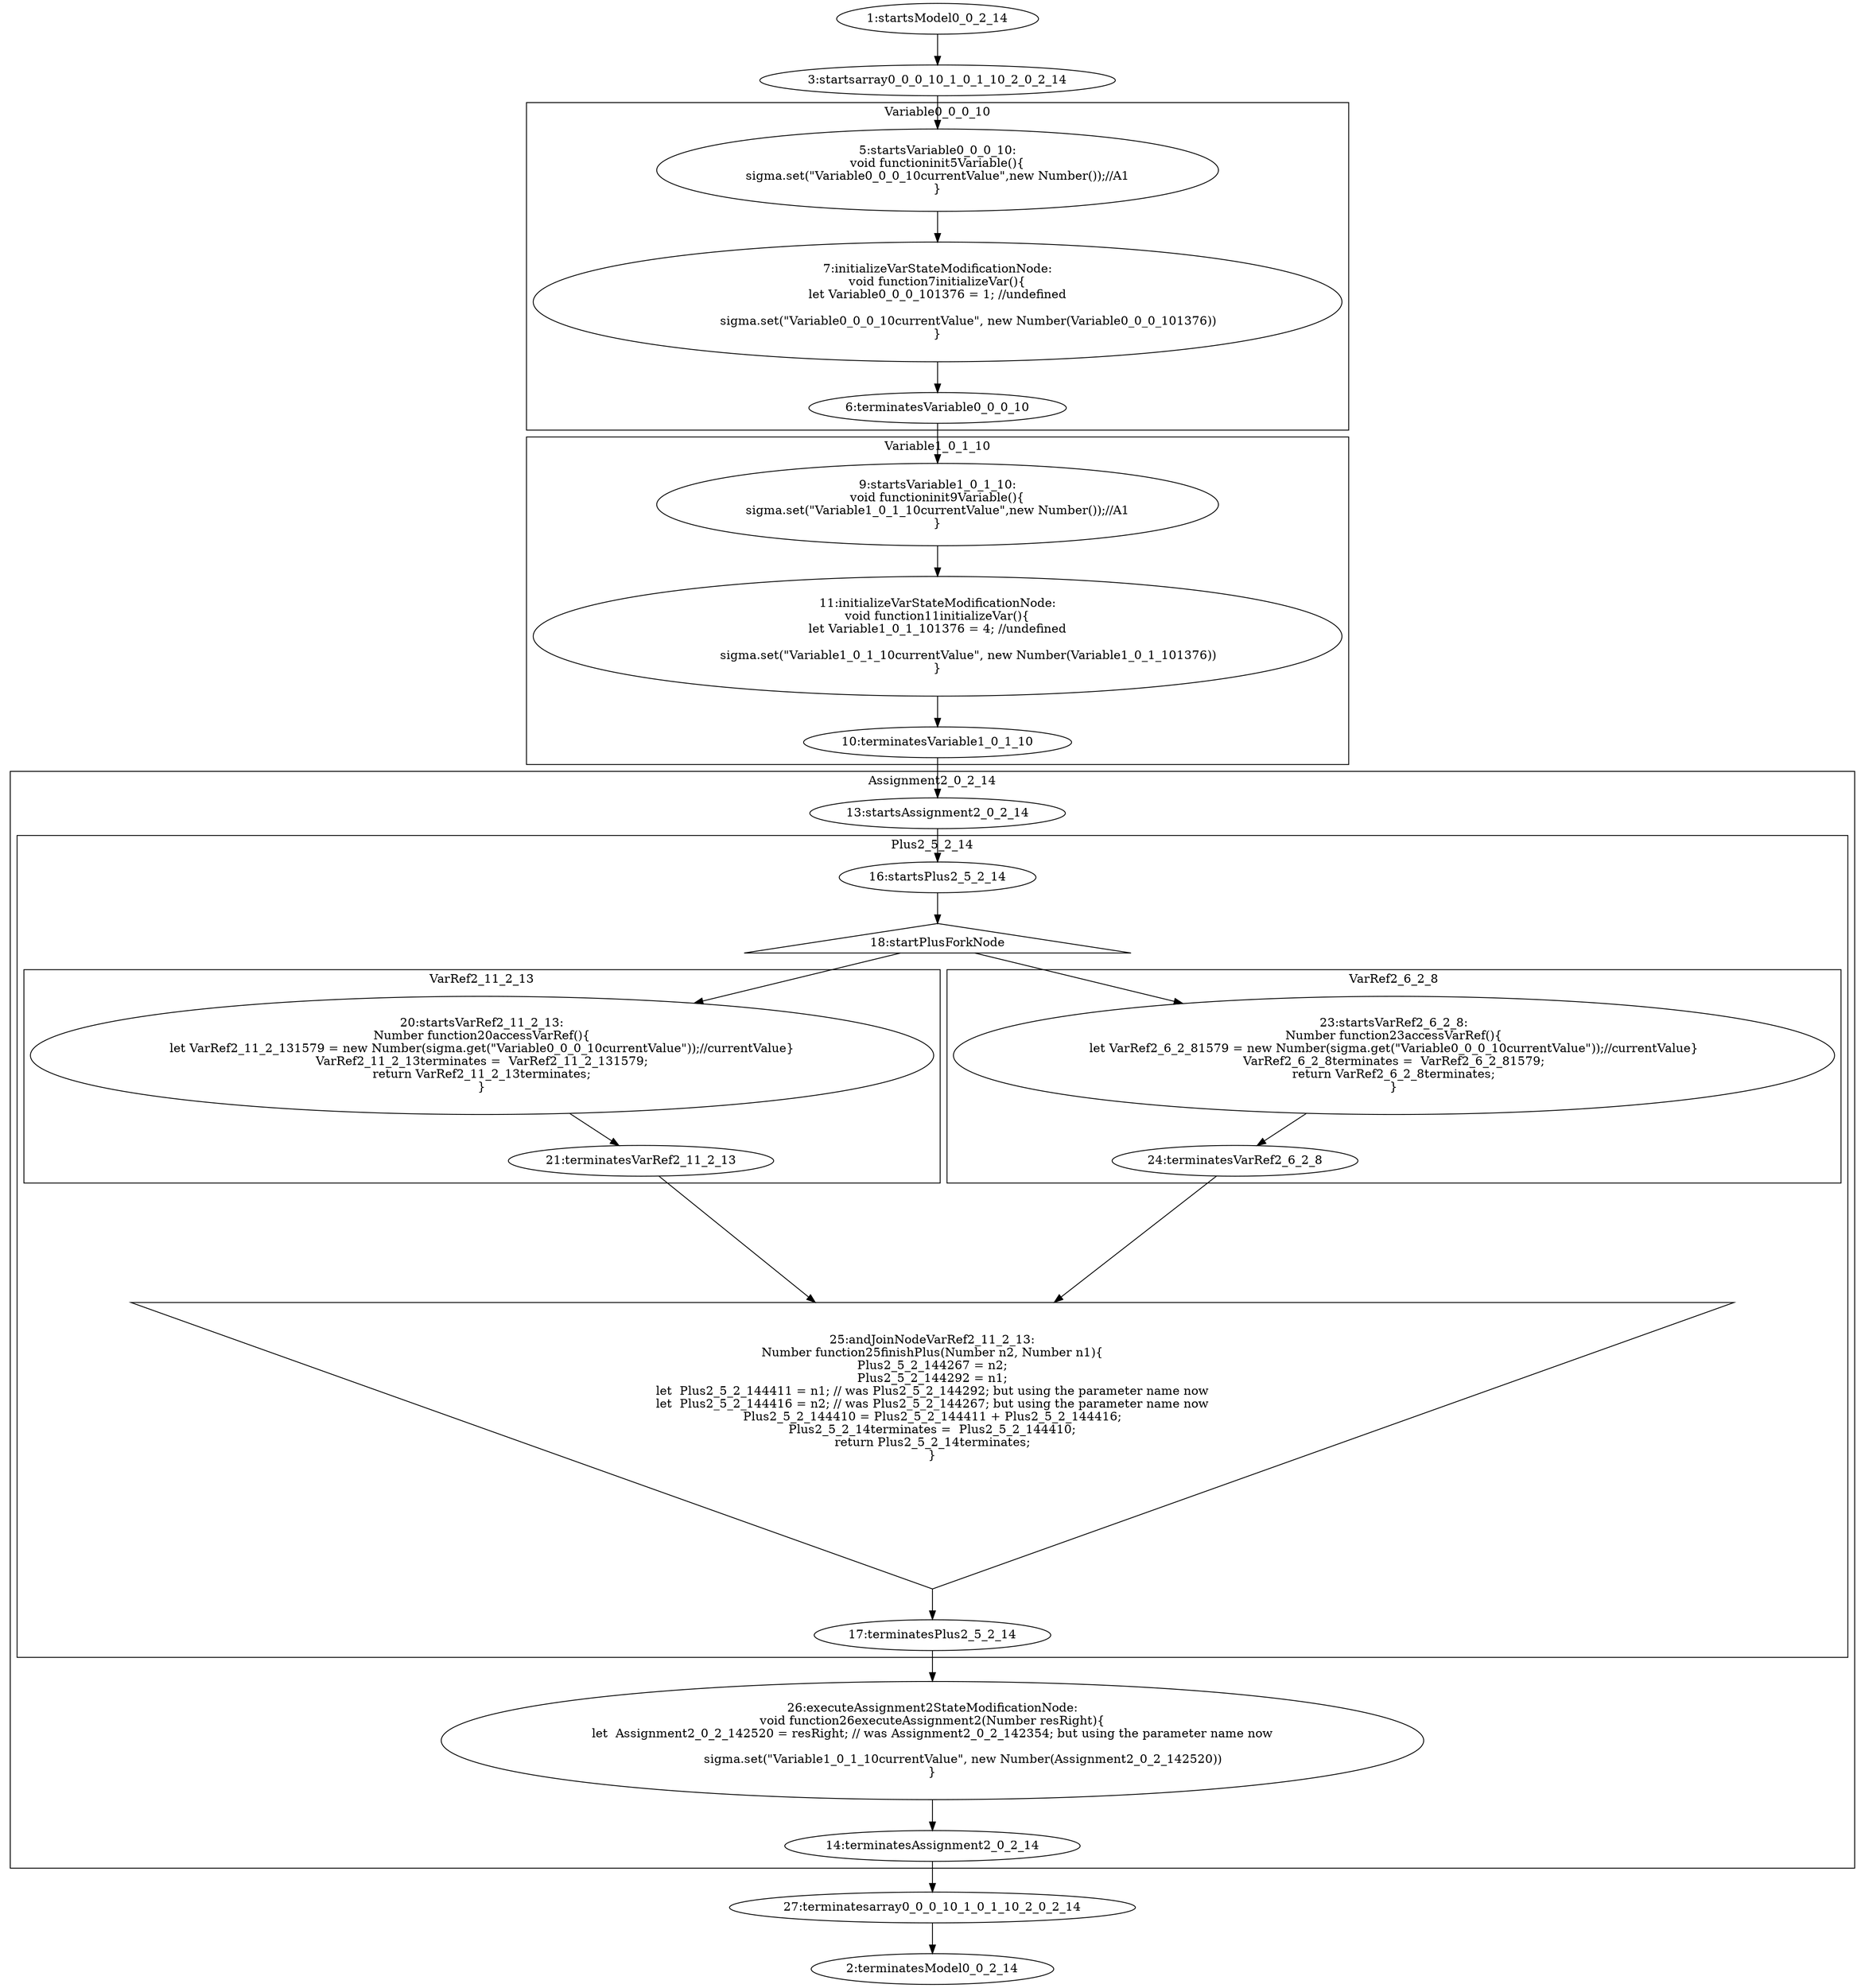 digraph G {
subgraph cluster_4 {
label = "Variable0_0_0_10";
  "5" [label="5:startsVariable0_0_0_10:
void functioninit5Variable(){
sigma.set(\"Variable0_0_0_10currentValue\",new Number());//A1
}" shape="ellipse" ];
  "6" [label="6:terminatesVariable0_0_0_10" shape="ellipse" ];
  "7" [label="7:initializeVarStateModificationNode:
void function7initializeVar(){
let Variable0_0_0_101376 = 1; //undefined

                sigma.set(\"Variable0_0_0_10currentValue\", new Number(Variable0_0_0_101376))
}" shape="ellipse" ];
}
subgraph cluster_8 {
label = "Variable1_0_1_10";
  "9" [label="9:startsVariable1_0_1_10:
void functioninit9Variable(){
sigma.set(\"Variable1_0_1_10currentValue\",new Number());//A1
}" shape="ellipse" ];
  "10" [label="10:terminatesVariable1_0_1_10" shape="ellipse" ];
  "11" [label="11:initializeVarStateModificationNode:
void function11initializeVar(){
let Variable1_0_1_101376 = 4; //undefined

                sigma.set(\"Variable1_0_1_10currentValue\", new Number(Variable1_0_1_101376))
}" shape="ellipse" ];
}
subgraph cluster_12 {
label = "Assignment2_0_2_14";
  "13" [label="13:startsAssignment2_0_2_14" shape="ellipse" ];
  "14" [label="14:terminatesAssignment2_0_2_14" shape="ellipse" ];
  "26" [label="26:executeAssignment2StateModificationNode:
void function26executeAssignment2(Number resRight){
let  Assignment2_0_2_142520 = resRight; // was Assignment2_0_2_142354; but using the parameter name now
                                 
                sigma.set(\"Variable1_0_1_10currentValue\", new Number(Assignment2_0_2_142520))
}" shape="ellipse" ];
subgraph cluster_15 {
label = "Plus2_5_2_14";
  "16" [label="16:startsPlus2_5_2_14" shape="ellipse" ];
  "17" [label="17:terminatesPlus2_5_2_14" shape="ellipse" ];
  "18" [label="18:startPlusForkNode" shape="triangle" ];
  "25" [label="25:andJoinNodeVarRef2_11_2_13:
Number function25finishPlus(Number n2, Number n1){
Plus2_5_2_144267 = n2;
Plus2_5_2_144292 = n1;
let  Plus2_5_2_144411 = n1; // was Plus2_5_2_144292; but using the parameter name now
let  Plus2_5_2_144416 = n2; // was Plus2_5_2_144267; but using the parameter name now
Plus2_5_2_144410 = Plus2_5_2_144411 + Plus2_5_2_144416;
Plus2_5_2_14terminates =  Plus2_5_2_144410;
return Plus2_5_2_14terminates;
}" shape="invtriangle" ];
subgraph cluster_19 {
label = "VarRef2_11_2_13";
  "20" [label="20:startsVarRef2_11_2_13:
Number function20accessVarRef(){
let VarRef2_11_2_131579 = new Number(sigma.get(\"Variable0_0_0_10currentValue\"));//currentValue}
VarRef2_11_2_13terminates =  VarRef2_11_2_131579;
return VarRef2_11_2_13terminates;
}" shape="ellipse" ];
  "21" [label="21:terminatesVarRef2_11_2_13" shape="ellipse" ];
}
subgraph cluster_22 {
label = "VarRef2_6_2_8";
  "23" [label="23:startsVarRef2_6_2_8:
Number function23accessVarRef(){
let VarRef2_6_2_81579 = new Number(sigma.get(\"Variable0_0_0_10currentValue\"));//currentValue}
VarRef2_6_2_8terminates =  VarRef2_6_2_81579;
return VarRef2_6_2_8terminates;
}" shape="ellipse" ];
  "24" [label="24:terminatesVarRef2_6_2_8" shape="ellipse" ];
}
}
}
  "1" [label="1:startsModel0_0_2_14" shape="ellipse" ];
  "2" [label="2:terminatesModel0_0_2_14" shape="ellipse" ];
  "3" [label="3:startsarray0_0_0_10_1_0_1_10_2_0_2_14" shape="ellipse" ];
  "27" [label="27:terminatesarray0_0_0_10_1_0_1_10_2_0_2_14" shape="ellipse" ];
  "5" -> "7" [label=""];
  "7" -> "6" [label=""];
  "9" -> "11" [label=""];
  "11" -> "10" [label=""];
  "20" -> "21" [label=""];
  "23" -> "24" [label=""];
  "16" -> "18" [label=""];
  "18" -> "20" [label=""];
  "18" -> "23" [label=""];
  "21" -> "25" [label=""];
  "24" -> "25" [label=""];
  "25" -> "17" [label=""];
  "13" -> "16" [label=""];
  "17" -> "26" [label=""];
  "26" -> "14" [label=""];
  "1" -> "3" [label=""];
  "3" -> "5" [label=""];
  "6" -> "9" [label=""];
  "10" -> "13" [label=""];
  "14" -> "27" [label=""];
  "27" -> "2" [label=""];
}
